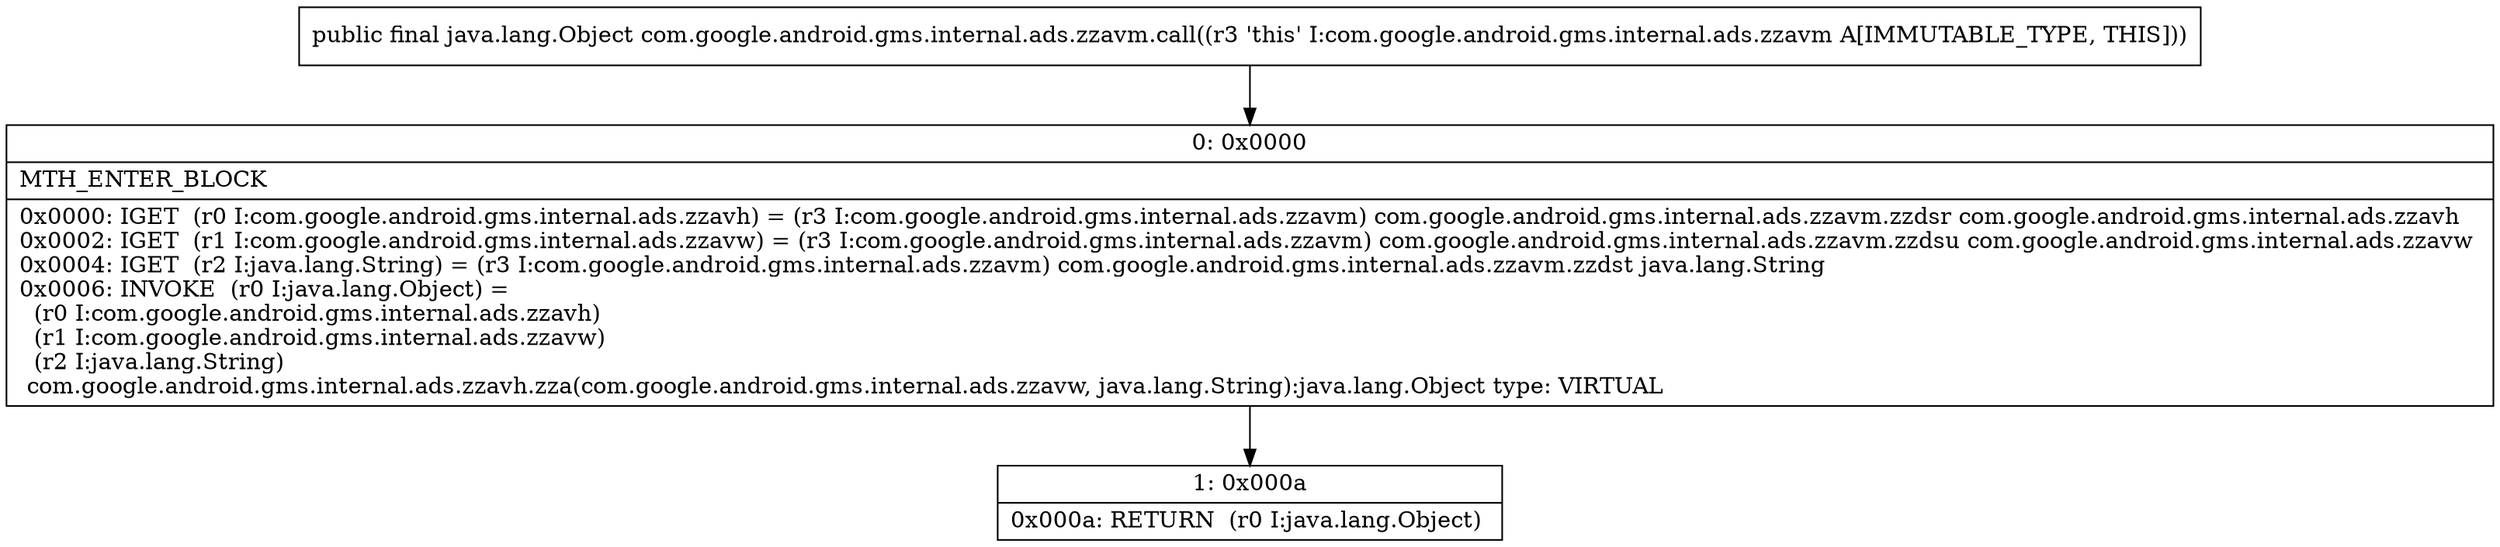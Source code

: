 digraph "CFG forcom.google.android.gms.internal.ads.zzavm.call()Ljava\/lang\/Object;" {
Node_0 [shape=record,label="{0\:\ 0x0000|MTH_ENTER_BLOCK\l|0x0000: IGET  (r0 I:com.google.android.gms.internal.ads.zzavh) = (r3 I:com.google.android.gms.internal.ads.zzavm) com.google.android.gms.internal.ads.zzavm.zzdsr com.google.android.gms.internal.ads.zzavh \l0x0002: IGET  (r1 I:com.google.android.gms.internal.ads.zzavw) = (r3 I:com.google.android.gms.internal.ads.zzavm) com.google.android.gms.internal.ads.zzavm.zzdsu com.google.android.gms.internal.ads.zzavw \l0x0004: IGET  (r2 I:java.lang.String) = (r3 I:com.google.android.gms.internal.ads.zzavm) com.google.android.gms.internal.ads.zzavm.zzdst java.lang.String \l0x0006: INVOKE  (r0 I:java.lang.Object) = \l  (r0 I:com.google.android.gms.internal.ads.zzavh)\l  (r1 I:com.google.android.gms.internal.ads.zzavw)\l  (r2 I:java.lang.String)\l com.google.android.gms.internal.ads.zzavh.zza(com.google.android.gms.internal.ads.zzavw, java.lang.String):java.lang.Object type: VIRTUAL \l}"];
Node_1 [shape=record,label="{1\:\ 0x000a|0x000a: RETURN  (r0 I:java.lang.Object) \l}"];
MethodNode[shape=record,label="{public final java.lang.Object com.google.android.gms.internal.ads.zzavm.call((r3 'this' I:com.google.android.gms.internal.ads.zzavm A[IMMUTABLE_TYPE, THIS])) }"];
MethodNode -> Node_0;
Node_0 -> Node_1;
}

